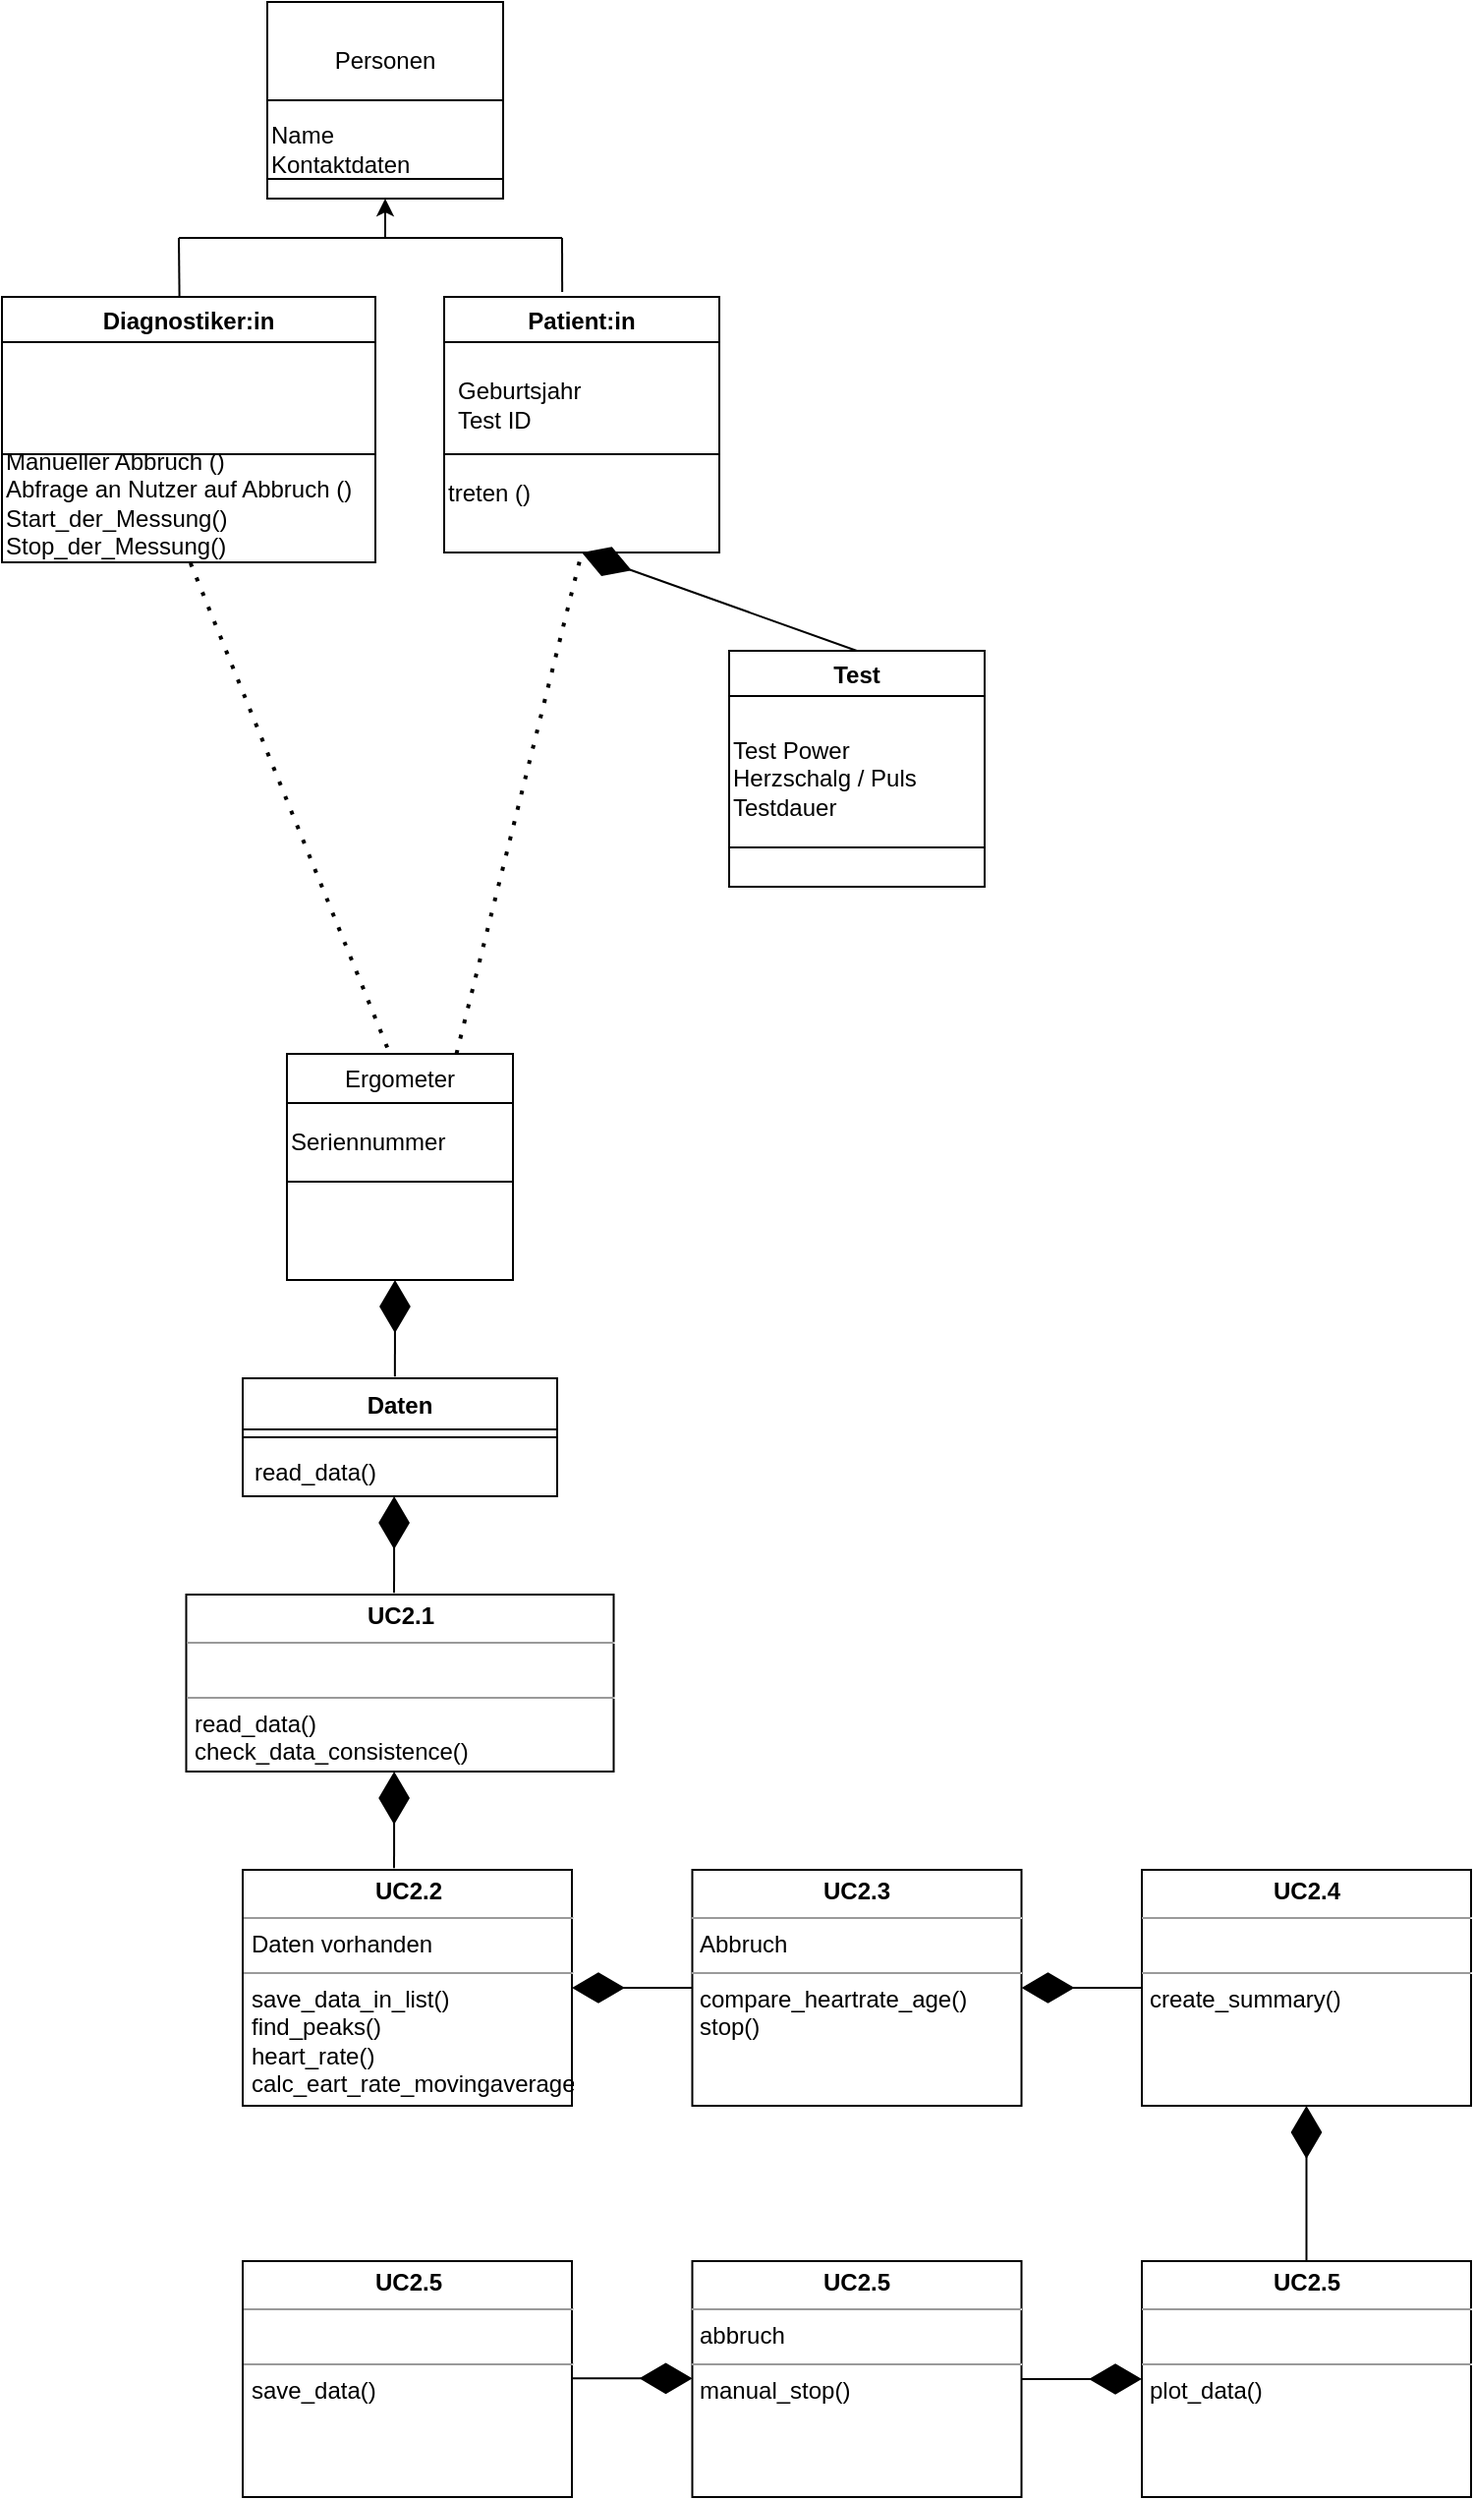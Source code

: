 <mxfile>
    <diagram id="mAI5d0fx5D63MH5WcJRj" name="Page-1">
        <mxGraphModel dx="932" dy="658" grid="1" gridSize="10" guides="1" tooltips="1" connect="1" arrows="1" fold="1" page="1" pageScale="1" pageWidth="827" pageHeight="1169" math="0" shadow="0">
            <root>
                <mxCell id="0"/>
                <mxCell id="1" parent="0"/>
                <mxCell id="2" value="Personen" style="rounded=0;whiteSpace=wrap;html=1;" parent="1" vertex="1">
                    <mxGeometry x="165" y="20" width="120" height="60" as="geometry"/>
                </mxCell>
                <mxCell id="3" value="Name&lt;br&gt;Kontaktdaten" style="rounded=0;whiteSpace=wrap;html=1;align=left;shadow=0;" parent="1" vertex="1">
                    <mxGeometry x="165" y="70" width="120" height="50" as="geometry"/>
                </mxCell>
                <mxCell id="8" style="edgeStyle=none;html=1;exitX=0.5;exitY=0;exitDx=0;exitDy=0;entryX=0.5;entryY=0;entryDx=0;entryDy=0;" parent="1" source="4" target="4" edge="1">
                    <mxGeometry relative="1" as="geometry">
                        <mxPoint x="125" y="140" as="targetPoint"/>
                    </mxGeometry>
                </mxCell>
                <mxCell id="4" value="Diagnostiker:in" style="swimlane;" parent="1" vertex="1">
                    <mxGeometry x="30" y="170" width="190" height="135" as="geometry"/>
                </mxCell>
                <mxCell id="32" value="" style="shape=crossbar;whiteSpace=wrap;html=1;rounded=1;shadow=0;" vertex="1" parent="4">
                    <mxGeometry y="70" width="190" height="20" as="geometry"/>
                </mxCell>
                <mxCell id="37" value="Manueller Abbruch ()&lt;br&gt;Abfrage an Nutzer auf Abbruch ()&lt;br&gt;Start_der_Messung()&lt;br&gt;Stop_der_Messung()" style="text;html=1;align=left;verticalAlign=middle;resizable=0;points=[];autosize=1;strokeColor=none;fillColor=none;" vertex="1" parent="4">
                    <mxGeometry y="75" width="190" height="60" as="geometry"/>
                </mxCell>
                <mxCell id="6" value="Patient:in" style="swimlane;" parent="1" vertex="1">
                    <mxGeometry x="255" y="170" width="140" height="130" as="geometry"/>
                </mxCell>
                <mxCell id="7" value="Geburtsjahr&lt;br&gt;Test ID" style="text;html=1;align=left;verticalAlign=middle;resizable=0;points=[];autosize=1;strokeColor=none;fillColor=none;" parent="6" vertex="1">
                    <mxGeometry x="5" y="40" width="80" height="30" as="geometry"/>
                </mxCell>
                <mxCell id="36" value="" style="shape=crossbar;whiteSpace=wrap;html=1;rounded=1;shadow=0;" vertex="1" parent="6">
                    <mxGeometry y="70" width="140" height="20" as="geometry"/>
                </mxCell>
                <mxCell id="41" value="treten ()" style="text;html=1;align=left;verticalAlign=middle;resizable=0;points=[];autosize=1;strokeColor=none;fillColor=none;" vertex="1" parent="6">
                    <mxGeometry y="90" width="60" height="20" as="geometry"/>
                </mxCell>
                <mxCell id="12" value="" style="endArrow=none;html=1;" parent="1" edge="1">
                    <mxGeometry width="50" height="50" relative="1" as="geometry">
                        <mxPoint x="120" y="140" as="sourcePoint"/>
                        <mxPoint x="315" y="140" as="targetPoint"/>
                    </mxGeometry>
                </mxCell>
                <mxCell id="13" value="" style="endArrow=none;html=1;exitX=0.429;exitY=-0.019;exitDx=0;exitDy=0;exitPerimeter=0;" parent="1" source="6" edge="1">
                    <mxGeometry width="50" height="50" relative="1" as="geometry">
                        <mxPoint x="265" y="230" as="sourcePoint"/>
                        <mxPoint x="315" y="140" as="targetPoint"/>
                    </mxGeometry>
                </mxCell>
                <mxCell id="14" value="" style="endArrow=classic;html=1;entryX=0.5;entryY=1;entryDx=0;entryDy=0;" parent="1" target="3" edge="1">
                    <mxGeometry width="50" height="50" relative="1" as="geometry">
                        <mxPoint x="225" y="140" as="sourcePoint"/>
                        <mxPoint x="315" y="180" as="targetPoint"/>
                    </mxGeometry>
                </mxCell>
                <mxCell id="15" value="Ergometer" style="rounded=0;whiteSpace=wrap;html=1;" parent="1" vertex="1">
                    <mxGeometry x="175" y="555" width="115" height="25" as="geometry"/>
                </mxCell>
                <mxCell id="16" value="Seriennummer" style="rounded=0;whiteSpace=wrap;html=1;align=left;" parent="1" vertex="1">
                    <mxGeometry x="175" y="580" width="115" height="40" as="geometry"/>
                </mxCell>
                <mxCell id="24" value="" style="endArrow=none;dashed=1;html=1;dashPattern=1 3;strokeWidth=2;entryX=0.5;entryY=1;entryDx=0;entryDy=0;exitX=0.75;exitY=0;exitDx=0;exitDy=0;" parent="1" source="15" target="6" edge="1">
                    <mxGeometry width="50" height="50" relative="1" as="geometry">
                        <mxPoint x="235" y="450" as="sourcePoint"/>
                        <mxPoint x="285" y="400" as="targetPoint"/>
                    </mxGeometry>
                </mxCell>
                <mxCell id="27" value="" style="endArrow=none;html=1;" edge="1" parent="1">
                    <mxGeometry width="50" height="50" relative="1" as="geometry">
                        <mxPoint x="120.3" y="170" as="sourcePoint"/>
                        <mxPoint x="120" y="140" as="targetPoint"/>
                        <Array as="points"/>
                    </mxGeometry>
                </mxCell>
                <mxCell id="31" value="Test" style="swimlane;shadow=0;" vertex="1" parent="1">
                    <mxGeometry x="400" y="350" width="130" height="120" as="geometry"/>
                </mxCell>
                <mxCell id="39" value="Test Power&lt;br&gt;Herzschalg / Puls&lt;br&gt;Testdauer" style="text;html=1;align=left;verticalAlign=middle;resizable=0;points=[];autosize=1;strokeColor=none;fillColor=none;" vertex="1" parent="31">
                    <mxGeometry y="40" width="110" height="50" as="geometry"/>
                </mxCell>
                <mxCell id="42" value="" style="shape=crossbar;whiteSpace=wrap;html=1;rounded=1;shadow=0;" vertex="1" parent="31">
                    <mxGeometry y="90" width="130" height="20" as="geometry"/>
                </mxCell>
                <mxCell id="35" value="" style="shape=crossbar;whiteSpace=wrap;html=1;rounded=1;shadow=0;" vertex="1" parent="1">
                    <mxGeometry x="165" y="100" width="120" height="20" as="geometry"/>
                </mxCell>
                <mxCell id="51" value="" style="rounded=0;whiteSpace=wrap;html=1;align=left;" vertex="1" parent="1">
                    <mxGeometry x="175" y="620" width="115" height="50" as="geometry"/>
                </mxCell>
                <mxCell id="66" value="Daten" style="swimlane;fontStyle=1;align=center;verticalAlign=top;childLayout=stackLayout;horizontal=1;startSize=26;horizontalStack=0;resizeParent=1;resizeParentMax=0;resizeLast=0;collapsible=1;marginBottom=0;shadow=0;gradientColor=none;" vertex="1" parent="1">
                    <mxGeometry x="152.5" y="720" width="160" height="60" as="geometry"/>
                </mxCell>
                <mxCell id="68" value="" style="line;strokeWidth=1;fillColor=none;align=left;verticalAlign=middle;spacingTop=-1;spacingLeft=3;spacingRight=3;rotatable=0;labelPosition=right;points=[];portConstraint=eastwest;shadow=0;" vertex="1" parent="66">
                    <mxGeometry y="26" width="160" height="8" as="geometry"/>
                </mxCell>
                <mxCell id="69" value="read_data()" style="text;strokeColor=none;fillColor=none;align=left;verticalAlign=top;spacingLeft=4;spacingRight=4;overflow=hidden;rotatable=0;points=[[0,0.5],[1,0.5]];portConstraint=eastwest;shadow=0;" vertex="1" parent="66">
                    <mxGeometry y="34" width="160" height="26" as="geometry"/>
                </mxCell>
                <mxCell id="73" value="" style="endArrow=diamondThin;endFill=1;endSize=24;html=1;entryX=0.5;entryY=1;entryDx=0;entryDy=0;exitX=0.5;exitY=0;exitDx=0;exitDy=0;" edge="1" parent="1" source="31" target="6">
                    <mxGeometry width="160" relative="1" as="geometry">
                        <mxPoint x="244" y="370" as="sourcePoint"/>
                        <mxPoint x="374" y="410" as="targetPoint"/>
                    </mxGeometry>
                </mxCell>
                <mxCell id="75" value="" style="endArrow=diamondThin;endFill=1;endSize=24;html=1;entryX=0.5;entryY=1;entryDx=0;entryDy=0;exitX=0.484;exitY=-0.014;exitDx=0;exitDy=0;exitPerimeter=0;" edge="1" parent="1" source="66">
                    <mxGeometry width="160" relative="1" as="geometry">
                        <mxPoint x="370" y="720" as="sourcePoint"/>
                        <mxPoint x="230" y="670" as="targetPoint"/>
                    </mxGeometry>
                </mxCell>
                <mxCell id="76" value="&lt;p style=&quot;margin: 0px ; margin-top: 4px ; text-align: center&quot;&gt;&lt;b&gt;UC2.1&lt;/b&gt;&lt;/p&gt;&lt;hr size=&quot;1&quot;&gt;&lt;p style=&quot;margin: 0px ; margin-left: 4px&quot;&gt;&lt;br&gt;&lt;/p&gt;&lt;hr size=&quot;1&quot;&gt;&lt;p style=&quot;margin: 0px ; margin-left: 4px&quot;&gt;read_data()&lt;/p&gt;&lt;p style=&quot;margin: 0px ; margin-left: 4px&quot;&gt;check_data_consistence()&lt;/p&gt;" style="verticalAlign=top;align=left;overflow=fill;fontSize=12;fontFamily=Helvetica;html=1;shadow=0;gradientColor=none;" vertex="1" parent="1">
                    <mxGeometry x="123.75" y="830" width="217.5" height="90" as="geometry"/>
                </mxCell>
                <mxCell id="77" value="" style="endArrow=diamondThin;endFill=1;endSize=24;html=1;entryX=0.5;entryY=1;entryDx=0;entryDy=0;exitX=0.484;exitY=-0.014;exitDx=0;exitDy=0;exitPerimeter=0;" edge="1" parent="1">
                    <mxGeometry width="160" relative="1" as="geometry">
                        <mxPoint x="229.51" y="829.16" as="sourcePoint"/>
                        <mxPoint x="229.57" y="780" as="targetPoint"/>
                    </mxGeometry>
                </mxCell>
                <mxCell id="78" value="&lt;p style=&quot;margin: 0px ; margin-top: 4px ; text-align: center&quot;&gt;&lt;b&gt;UC2.2&lt;/b&gt;&lt;/p&gt;&lt;hr size=&quot;1&quot;&gt;&lt;p style=&quot;margin: 0px ; margin-left: 4px&quot;&gt;Daten vorhanden&lt;/p&gt;&lt;hr size=&quot;1&quot;&gt;&lt;p style=&quot;margin: 0px ; margin-left: 4px&quot;&gt;save_data_in_list()&lt;br&gt;&lt;/p&gt;&lt;p style=&quot;margin: 0px ; margin-left: 4px&quot;&gt;&lt;span&gt;find_peaks()&lt;/span&gt;&lt;/p&gt;&lt;p style=&quot;margin: 0px ; margin-left: 4px&quot;&gt;&lt;span&gt;heart_rate()&lt;/span&gt;&lt;br&gt;&lt;/p&gt;&lt;p style=&quot;margin: 0px ; margin-left: 4px&quot;&gt;calc_eart_rate_movingaverage()&lt;/p&gt;&lt;p style=&quot;margin: 0px ; margin-left: 4px&quot;&gt;&lt;br&gt;&lt;/p&gt;" style="verticalAlign=top;align=left;overflow=fill;fontSize=12;fontFamily=Helvetica;html=1;shadow=0;gradientColor=none;" vertex="1" parent="1">
                    <mxGeometry x="152.5" y="970" width="167.5" height="120" as="geometry"/>
                </mxCell>
                <mxCell id="79" value="" style="endArrow=diamondThin;endFill=1;endSize=24;html=1;entryX=0.5;entryY=1;entryDx=0;entryDy=0;exitX=0.484;exitY=-0.014;exitDx=0;exitDy=0;exitPerimeter=0;" edge="1" parent="1">
                    <mxGeometry width="160" relative="1" as="geometry">
                        <mxPoint x="229.51" y="969.16" as="sourcePoint"/>
                        <mxPoint x="229.57" y="920" as="targetPoint"/>
                    </mxGeometry>
                </mxCell>
                <mxCell id="83" value="" style="endArrow=diamondThin;endFill=1;endSize=24;html=1;entryX=1;entryY=0.5;entryDx=0;entryDy=0;startArrow=none;" edge="1" parent="1" source="82" target="78">
                    <mxGeometry width="160" relative="1" as="geometry">
                        <mxPoint x="380" y="1030" as="sourcePoint"/>
                        <mxPoint x="530" y="874.67" as="targetPoint"/>
                    </mxGeometry>
                </mxCell>
                <mxCell id="82" value="&lt;p style=&quot;margin: 0px ; margin-top: 4px ; text-align: center&quot;&gt;&lt;b&gt;UC2.3&lt;/b&gt;&lt;/p&gt;&lt;hr size=&quot;1&quot;&gt;&lt;p style=&quot;margin: 0px ; margin-left: 4px&quot;&gt;Abbruch&lt;/p&gt;&lt;hr size=&quot;1&quot;&gt;&lt;p style=&quot;margin: 0px ; margin-left: 4px&quot;&gt;&lt;span&gt;compare_heartrate_age()&lt;/span&gt;&lt;/p&gt;&lt;p style=&quot;margin: 0px ; margin-left: 4px&quot;&gt;stop()&lt;/p&gt;&lt;p style=&quot;margin: 0px ; margin-left: 4px&quot;&gt;&lt;br&gt;&lt;/p&gt;" style="verticalAlign=top;align=left;overflow=fill;fontSize=12;fontFamily=Helvetica;html=1;shadow=0;gradientColor=none;" vertex="1" parent="1">
                    <mxGeometry x="381.25" y="970" width="167.5" height="120" as="geometry"/>
                </mxCell>
                <mxCell id="84" value="" style="endArrow=none;endFill=1;endSize=24;html=1;" edge="1" parent="1">
                    <mxGeometry width="160" relative="1" as="geometry">
                        <mxPoint x="380" y="1030" as="sourcePoint"/>
                        <mxPoint x="380" y="1030" as="targetPoint"/>
                    </mxGeometry>
                </mxCell>
                <mxCell id="85" value="" style="endArrow=diamondThin;endFill=1;endSize=24;html=1;entryX=1;entryY=0.5;entryDx=0;entryDy=0;startArrow=none;" edge="1" parent="1" source="86">
                    <mxGeometry width="160" relative="1" as="geometry">
                        <mxPoint x="608.75" y="1030" as="sourcePoint"/>
                        <mxPoint x="548.75" y="1030" as="targetPoint"/>
                    </mxGeometry>
                </mxCell>
                <mxCell id="86" value="&lt;p style=&quot;margin: 0px ; margin-top: 4px ; text-align: center&quot;&gt;&lt;b&gt;UC2.4&lt;/b&gt;&lt;/p&gt;&lt;hr size=&quot;1&quot;&gt;&lt;p style=&quot;margin: 0px ; margin-left: 4px&quot;&gt;&lt;br&gt;&lt;/p&gt;&lt;hr size=&quot;1&quot;&gt;&lt;p style=&quot;margin: 0px ; margin-left: 4px&quot;&gt;create_summary()&lt;/p&gt;" style="verticalAlign=top;align=left;overflow=fill;fontSize=12;fontFamily=Helvetica;html=1;shadow=0;gradientColor=none;" vertex="1" parent="1">
                    <mxGeometry x="610" y="970" width="167.5" height="120" as="geometry"/>
                </mxCell>
                <mxCell id="87" value="" style="endArrow=none;endFill=1;endSize=24;html=1;" edge="1" parent="1">
                    <mxGeometry width="160" relative="1" as="geometry">
                        <mxPoint x="608.75" y="1030" as="sourcePoint"/>
                        <mxPoint x="600" y="1030" as="targetPoint"/>
                    </mxGeometry>
                </mxCell>
                <mxCell id="90" value="&lt;p style=&quot;margin: 0px ; margin-top: 4px ; text-align: center&quot;&gt;&lt;b&gt;UC2.5&lt;/b&gt;&lt;/p&gt;&lt;hr size=&quot;1&quot;&gt;&lt;p style=&quot;margin: 0px ; margin-left: 4px&quot;&gt;&lt;br&gt;&lt;/p&gt;&lt;hr size=&quot;1&quot;&gt;&lt;p style=&quot;margin: 0px ; margin-left: 4px&quot;&gt;plot_data()&lt;/p&gt;" style="verticalAlign=top;align=left;overflow=fill;fontSize=12;fontFamily=Helvetica;html=1;shadow=0;gradientColor=none;" vertex="1" parent="1">
                    <mxGeometry x="610" y="1169" width="167.5" height="120" as="geometry"/>
                </mxCell>
                <mxCell id="91" value="" style="endArrow=diamondThin;endFill=1;endSize=24;html=1;entryX=0.5;entryY=1;entryDx=0;entryDy=0;exitX=0.5;exitY=0;exitDx=0;exitDy=0;" edge="1" parent="1" source="90" target="86">
                    <mxGeometry width="160" relative="1" as="geometry">
                        <mxPoint x="490" y="1160" as="sourcePoint"/>
                        <mxPoint x="650" y="1160" as="targetPoint"/>
                    </mxGeometry>
                </mxCell>
                <mxCell id="92" value="&lt;p style=&quot;margin: 0px ; margin-top: 4px ; text-align: center&quot;&gt;&lt;b&gt;UC2.5&lt;/b&gt;&lt;/p&gt;&lt;hr size=&quot;1&quot;&gt;&lt;p style=&quot;margin: 0px ; margin-left: 4px&quot;&gt;abbruch&lt;/p&gt;&lt;hr size=&quot;1&quot;&gt;&lt;p style=&quot;margin: 0px ; margin-left: 4px&quot;&gt;manual_stop()&lt;/p&gt;" style="verticalAlign=top;align=left;overflow=fill;fontSize=12;fontFamily=Helvetica;html=1;shadow=0;gradientColor=none;" vertex="1" parent="1">
                    <mxGeometry x="381.25" y="1169" width="167.5" height="120" as="geometry"/>
                </mxCell>
                <mxCell id="93" value="" style="endArrow=diamondThin;endFill=1;endSize=24;html=1;entryX=0;entryY=0.5;entryDx=0;entryDy=0;exitX=1;exitY=0.5;exitDx=0;exitDy=0;" edge="1" parent="1" source="92" target="90">
                    <mxGeometry width="160" relative="1" as="geometry">
                        <mxPoint x="580" y="1229" as="sourcePoint"/>
                        <mxPoint x="650" y="1160" as="targetPoint"/>
                    </mxGeometry>
                </mxCell>
                <mxCell id="94" value="&lt;p style=&quot;margin: 0px ; margin-top: 4px ; text-align: center&quot;&gt;&lt;b&gt;UC2.5&lt;/b&gt;&lt;/p&gt;&lt;hr size=&quot;1&quot;&gt;&lt;p style=&quot;margin: 0px ; margin-left: 4px&quot;&gt;&lt;br&gt;&lt;/p&gt;&lt;hr size=&quot;1&quot;&gt;&lt;p style=&quot;margin: 0px ; margin-left: 4px&quot;&gt;save_data()&lt;/p&gt;" style="verticalAlign=top;align=left;overflow=fill;fontSize=12;fontFamily=Helvetica;html=1;shadow=0;gradientColor=none;" vertex="1" parent="1">
                    <mxGeometry x="152.5" y="1169" width="167.5" height="120" as="geometry"/>
                </mxCell>
                <mxCell id="95" value="" style="endArrow=diamondThin;endFill=1;endSize=24;html=1;entryX=0;entryY=0.5;entryDx=0;entryDy=0;exitX=1;exitY=0.5;exitDx=0;exitDy=0;" edge="1" parent="1">
                    <mxGeometry width="160" relative="1" as="geometry">
                        <mxPoint x="320" y="1228.67" as="sourcePoint"/>
                        <mxPoint x="381.25" y="1228.67" as="targetPoint"/>
                    </mxGeometry>
                </mxCell>
                <mxCell id="99" value="" style="endArrow=none;dashed=1;html=1;dashPattern=1 3;strokeWidth=2;entryX=0.5;entryY=1;entryDx=0;entryDy=0;exitX=0.444;exitY=-0.128;exitDx=0;exitDy=0;exitPerimeter=0;" edge="1" parent="1" source="15">
                    <mxGeometry width="50" height="50" relative="1" as="geometry">
                        <mxPoint x="60" y="555" as="sourcePoint"/>
                        <mxPoint x="123.75" y="300.0" as="targetPoint"/>
                        <Array as="points"/>
                    </mxGeometry>
                </mxCell>
            </root>
        </mxGraphModel>
    </diagram>
</mxfile>
